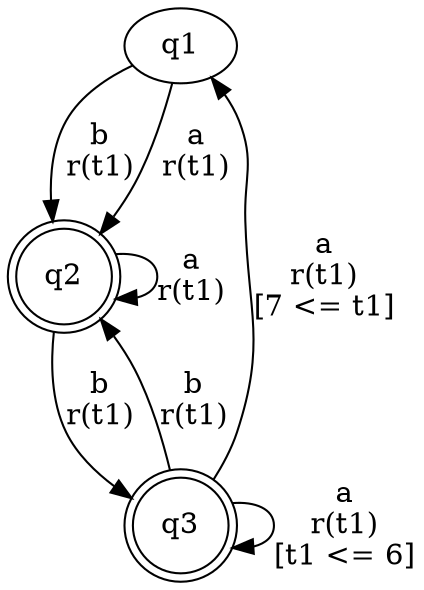 digraph L {
	qq1[label=q1]
	qq2[label=q2 shape=doublecircle]
	qq3[label=q3 shape=doublecircle]
	qq1 -> qq2[label="b\nr(t1)\n"]
	qq2 -> qq3[label="b\nr(t1)\n"]
	qq3 -> qq1[label="a\nr(t1)\n[7 <= t1]"]
	qq3 -> qq3[label="a\nr(t1)\n[t1 <= 6]"]
	qq3 -> qq2[label="b\nr(t1)\n"]
	qq2 -> qq2[label="a\nr(t1)\n"]
	qq1 -> qq2[label="a\nr(t1)\n"]
}
